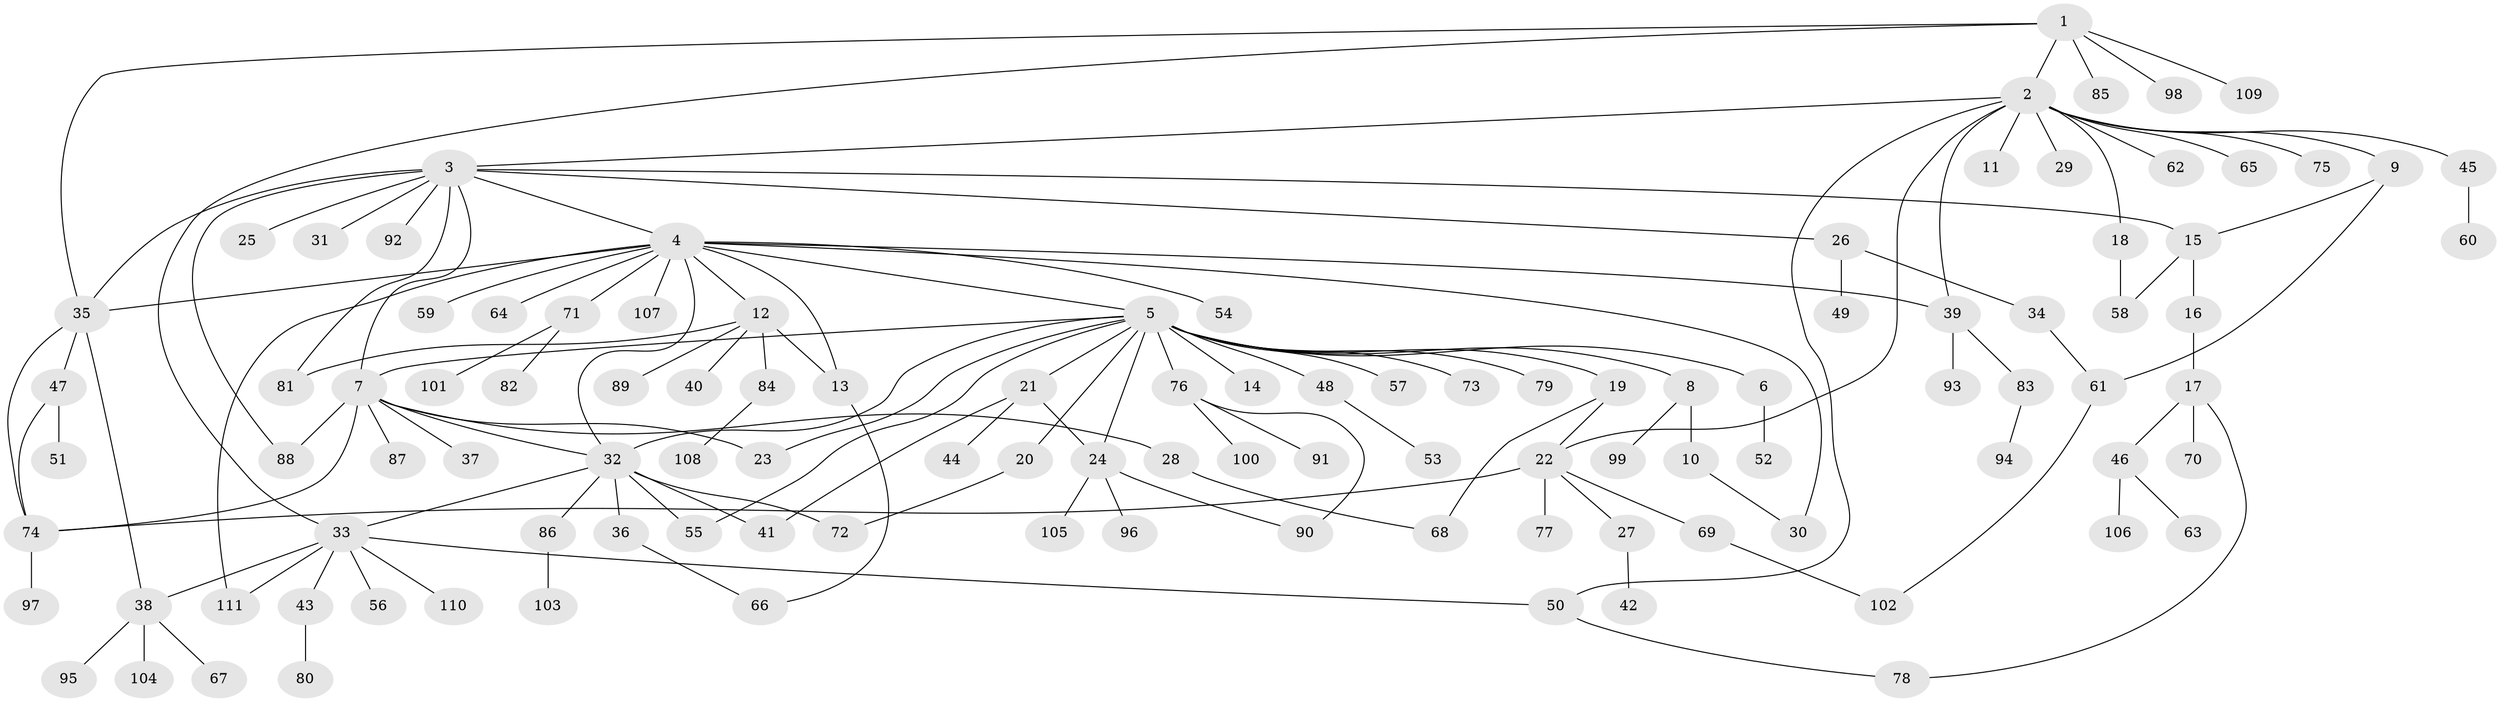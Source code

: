 // Generated by graph-tools (version 1.1) at 2025/25/03/09/25 03:25:58]
// undirected, 111 vertices, 141 edges
graph export_dot {
graph [start="1"]
  node [color=gray90,style=filled];
  1;
  2;
  3;
  4;
  5;
  6;
  7;
  8;
  9;
  10;
  11;
  12;
  13;
  14;
  15;
  16;
  17;
  18;
  19;
  20;
  21;
  22;
  23;
  24;
  25;
  26;
  27;
  28;
  29;
  30;
  31;
  32;
  33;
  34;
  35;
  36;
  37;
  38;
  39;
  40;
  41;
  42;
  43;
  44;
  45;
  46;
  47;
  48;
  49;
  50;
  51;
  52;
  53;
  54;
  55;
  56;
  57;
  58;
  59;
  60;
  61;
  62;
  63;
  64;
  65;
  66;
  67;
  68;
  69;
  70;
  71;
  72;
  73;
  74;
  75;
  76;
  77;
  78;
  79;
  80;
  81;
  82;
  83;
  84;
  85;
  86;
  87;
  88;
  89;
  90;
  91;
  92;
  93;
  94;
  95;
  96;
  97;
  98;
  99;
  100;
  101;
  102;
  103;
  104;
  105;
  106;
  107;
  108;
  109;
  110;
  111;
  1 -- 2;
  1 -- 33;
  1 -- 35;
  1 -- 85;
  1 -- 98;
  1 -- 109;
  2 -- 3;
  2 -- 9;
  2 -- 11;
  2 -- 18;
  2 -- 22;
  2 -- 29;
  2 -- 39;
  2 -- 45;
  2 -- 50;
  2 -- 62;
  2 -- 65;
  2 -- 75;
  3 -- 4;
  3 -- 7;
  3 -- 15;
  3 -- 25;
  3 -- 26;
  3 -- 31;
  3 -- 35;
  3 -- 81;
  3 -- 88;
  3 -- 92;
  4 -- 5;
  4 -- 12;
  4 -- 13;
  4 -- 30;
  4 -- 32;
  4 -- 35;
  4 -- 39;
  4 -- 54;
  4 -- 59;
  4 -- 64;
  4 -- 71;
  4 -- 107;
  4 -- 111;
  5 -- 6;
  5 -- 7;
  5 -- 8;
  5 -- 14;
  5 -- 19;
  5 -- 20;
  5 -- 21;
  5 -- 23;
  5 -- 24;
  5 -- 32;
  5 -- 48;
  5 -- 55;
  5 -- 57;
  5 -- 73;
  5 -- 76;
  5 -- 79;
  6 -- 52;
  7 -- 23;
  7 -- 28;
  7 -- 32;
  7 -- 37;
  7 -- 74;
  7 -- 87;
  7 -- 88;
  8 -- 10;
  8 -- 99;
  9 -- 15;
  9 -- 61;
  10 -- 30;
  12 -- 13;
  12 -- 40;
  12 -- 81;
  12 -- 84;
  12 -- 89;
  13 -- 66;
  15 -- 16;
  15 -- 58;
  16 -- 17;
  17 -- 46;
  17 -- 70;
  17 -- 78;
  18 -- 58;
  19 -- 22;
  19 -- 68;
  20 -- 72;
  21 -- 24;
  21 -- 41;
  21 -- 44;
  22 -- 27;
  22 -- 69;
  22 -- 74;
  22 -- 77;
  24 -- 90;
  24 -- 96;
  24 -- 105;
  26 -- 34;
  26 -- 49;
  27 -- 42;
  28 -- 68;
  32 -- 33;
  32 -- 36;
  32 -- 41;
  32 -- 55;
  32 -- 72;
  32 -- 86;
  33 -- 38;
  33 -- 43;
  33 -- 50;
  33 -- 56;
  33 -- 110;
  33 -- 111;
  34 -- 61;
  35 -- 38;
  35 -- 47;
  35 -- 74;
  36 -- 66;
  38 -- 67;
  38 -- 95;
  38 -- 104;
  39 -- 83;
  39 -- 93;
  43 -- 80;
  45 -- 60;
  46 -- 63;
  46 -- 106;
  47 -- 51;
  47 -- 74;
  48 -- 53;
  50 -- 78;
  61 -- 102;
  69 -- 102;
  71 -- 82;
  71 -- 101;
  74 -- 97;
  76 -- 90;
  76 -- 91;
  76 -- 100;
  83 -- 94;
  84 -- 108;
  86 -- 103;
}

